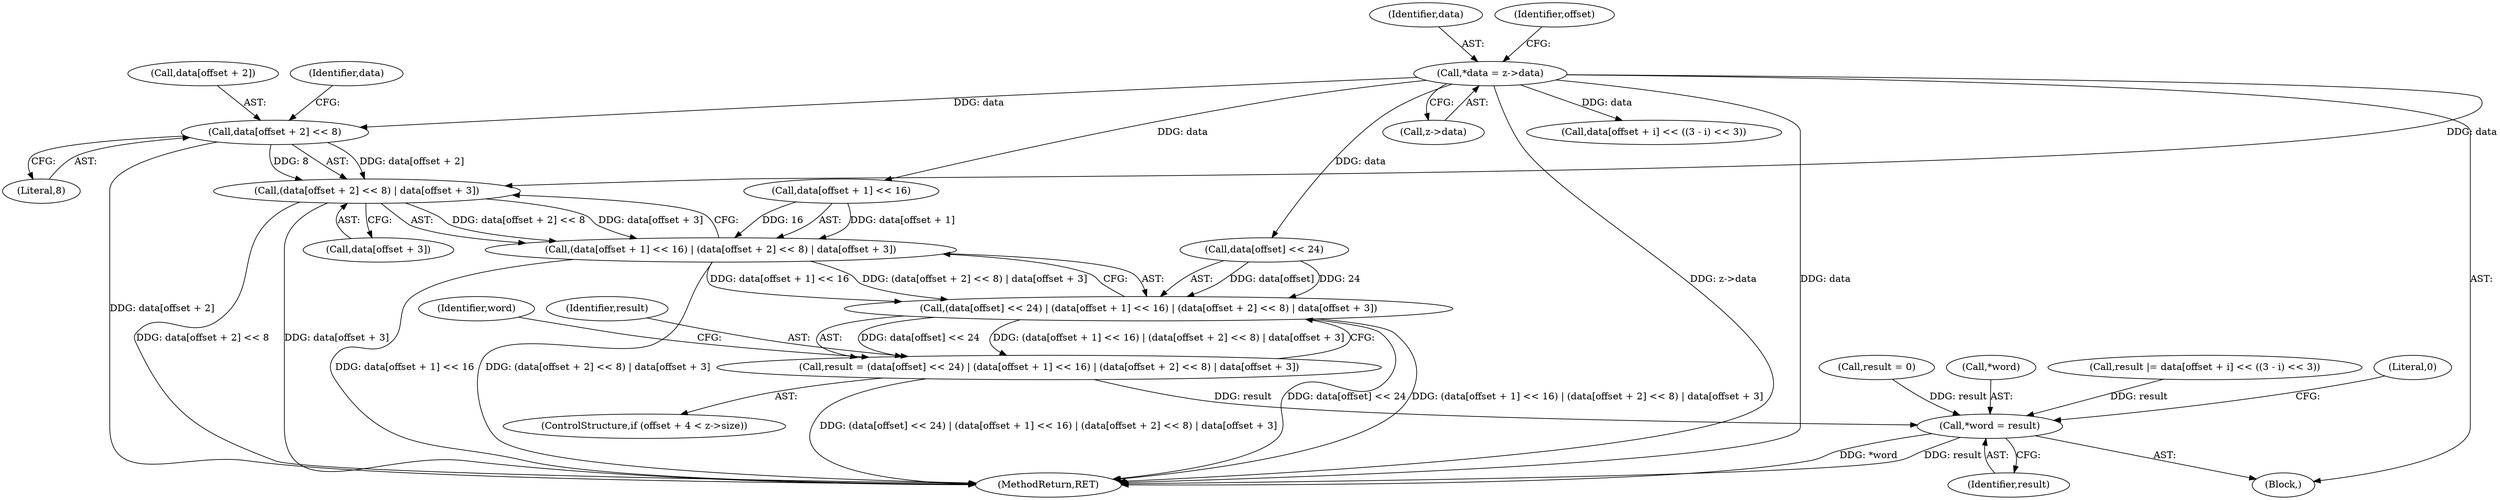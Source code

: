 digraph "0_ghostscript_e698d5c11d27212aa1098bc5b1673a3378563092@pointer" {
"1000142" [label="(Call,(data[offset + 2] << 8) | data[offset + 3])"];
"1000143" [label="(Call,data[offset + 2] << 8)"];
"1000112" [label="(Call,*data = z->data)"];
"1000134" [label="(Call,(data[offset + 1] << 16) | (data[offset + 2] << 8) | data[offset + 3])"];
"1000128" [label="(Call,(data[offset] << 24) | (data[offset + 1] << 16) | (data[offset + 2] << 8) | data[offset + 3])"];
"1000126" [label="(Call,result = (data[offset] << 24) | (data[offset + 1] << 16) | (data[offset + 2] << 8) | data[offset + 3])"];
"1000197" [label="(Call,*word = result)"];
"1000104" [label="(Block,)"];
"1000129" [label="(Call,data[offset] << 24)"];
"1000203" [label="(MethodReturn,RET)"];
"1000128" [label="(Call,(data[offset] << 24) | (data[offset + 1] << 16) | (data[offset + 2] << 8) | data[offset + 3])"];
"1000113" [label="(Identifier,data)"];
"1000142" [label="(Call,(data[offset + 2] << 8) | data[offset + 3])"];
"1000112" [label="(Call,*data = z->data)"];
"1000127" [label="(Identifier,result)"];
"1000202" [label="(Literal,0)"];
"1000121" [label="(Identifier,offset)"];
"1000144" [label="(Call,data[offset + 2])"];
"1000151" [label="(Identifier,data)"];
"1000168" [label="(Call,result = 0)"];
"1000114" [label="(Call,z->data)"];
"1000135" [label="(Call,data[offset + 1] << 16)"];
"1000118" [label="(ControlStructure,if (offset + 4 < z->size))"];
"1000149" [label="(Literal,8)"];
"1000197" [label="(Call,*word = result)"];
"1000186" [label="(Call,data[offset + i] << ((3 - i) << 3))"];
"1000143" [label="(Call,data[offset + 2] << 8)"];
"1000199" [label="(Identifier,word)"];
"1000200" [label="(Identifier,result)"];
"1000150" [label="(Call,data[offset + 3])"];
"1000134" [label="(Call,(data[offset + 1] << 16) | (data[offset + 2] << 8) | data[offset + 3])"];
"1000198" [label="(Call,*word)"];
"1000126" [label="(Call,result = (data[offset] << 24) | (data[offset + 1] << 16) | (data[offset + 2] << 8) | data[offset + 3])"];
"1000184" [label="(Call,result |= data[offset + i] << ((3 - i) << 3))"];
"1000142" -> "1000134"  [label="AST: "];
"1000142" -> "1000150"  [label="CFG: "];
"1000143" -> "1000142"  [label="AST: "];
"1000150" -> "1000142"  [label="AST: "];
"1000134" -> "1000142"  [label="CFG: "];
"1000142" -> "1000203"  [label="DDG: data[offset + 2] << 8"];
"1000142" -> "1000203"  [label="DDG: data[offset + 3]"];
"1000142" -> "1000134"  [label="DDG: data[offset + 2] << 8"];
"1000142" -> "1000134"  [label="DDG: data[offset + 3]"];
"1000143" -> "1000142"  [label="DDG: data[offset + 2]"];
"1000143" -> "1000142"  [label="DDG: 8"];
"1000112" -> "1000142"  [label="DDG: data"];
"1000143" -> "1000149"  [label="CFG: "];
"1000144" -> "1000143"  [label="AST: "];
"1000149" -> "1000143"  [label="AST: "];
"1000151" -> "1000143"  [label="CFG: "];
"1000143" -> "1000203"  [label="DDG: data[offset + 2]"];
"1000112" -> "1000143"  [label="DDG: data"];
"1000112" -> "1000104"  [label="AST: "];
"1000112" -> "1000114"  [label="CFG: "];
"1000113" -> "1000112"  [label="AST: "];
"1000114" -> "1000112"  [label="AST: "];
"1000121" -> "1000112"  [label="CFG: "];
"1000112" -> "1000203"  [label="DDG: z->data"];
"1000112" -> "1000203"  [label="DDG: data"];
"1000112" -> "1000129"  [label="DDG: data"];
"1000112" -> "1000135"  [label="DDG: data"];
"1000112" -> "1000186"  [label="DDG: data"];
"1000134" -> "1000128"  [label="AST: "];
"1000135" -> "1000134"  [label="AST: "];
"1000128" -> "1000134"  [label="CFG: "];
"1000134" -> "1000203"  [label="DDG: (data[offset + 2] << 8) | data[offset + 3]"];
"1000134" -> "1000203"  [label="DDG: data[offset + 1] << 16"];
"1000134" -> "1000128"  [label="DDG: data[offset + 1] << 16"];
"1000134" -> "1000128"  [label="DDG: (data[offset + 2] << 8) | data[offset + 3]"];
"1000135" -> "1000134"  [label="DDG: data[offset + 1]"];
"1000135" -> "1000134"  [label="DDG: 16"];
"1000128" -> "1000126"  [label="AST: "];
"1000129" -> "1000128"  [label="AST: "];
"1000126" -> "1000128"  [label="CFG: "];
"1000128" -> "1000203"  [label="DDG: data[offset] << 24"];
"1000128" -> "1000203"  [label="DDG: (data[offset + 1] << 16) | (data[offset + 2] << 8) | data[offset + 3]"];
"1000128" -> "1000126"  [label="DDG: data[offset] << 24"];
"1000128" -> "1000126"  [label="DDG: (data[offset + 1] << 16) | (data[offset + 2] << 8) | data[offset + 3]"];
"1000129" -> "1000128"  [label="DDG: data[offset]"];
"1000129" -> "1000128"  [label="DDG: 24"];
"1000126" -> "1000118"  [label="AST: "];
"1000127" -> "1000126"  [label="AST: "];
"1000199" -> "1000126"  [label="CFG: "];
"1000126" -> "1000203"  [label="DDG: (data[offset] << 24) | (data[offset + 1] << 16) | (data[offset + 2] << 8) | data[offset + 3]"];
"1000126" -> "1000197"  [label="DDG: result"];
"1000197" -> "1000104"  [label="AST: "];
"1000197" -> "1000200"  [label="CFG: "];
"1000198" -> "1000197"  [label="AST: "];
"1000200" -> "1000197"  [label="AST: "];
"1000202" -> "1000197"  [label="CFG: "];
"1000197" -> "1000203"  [label="DDG: *word"];
"1000197" -> "1000203"  [label="DDG: result"];
"1000184" -> "1000197"  [label="DDG: result"];
"1000168" -> "1000197"  [label="DDG: result"];
}
